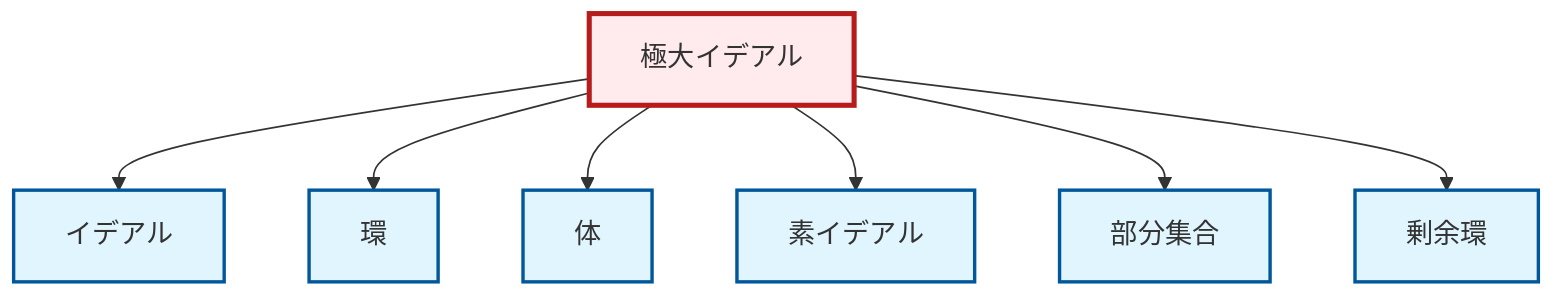 graph TD
    classDef definition fill:#e1f5fe,stroke:#01579b,stroke-width:2px
    classDef theorem fill:#f3e5f5,stroke:#4a148c,stroke-width:2px
    classDef axiom fill:#fff3e0,stroke:#e65100,stroke-width:2px
    classDef example fill:#e8f5e9,stroke:#1b5e20,stroke-width:2px
    classDef current fill:#ffebee,stroke:#b71c1c,stroke-width:3px
    def-maximal-ideal["極大イデアル"]:::definition
    def-quotient-ring["剰余環"]:::definition
    def-subset["部分集合"]:::definition
    def-field["体"]:::definition
    def-prime-ideal["素イデアル"]:::definition
    def-ideal["イデアル"]:::definition
    def-ring["環"]:::definition
    def-maximal-ideal --> def-ideal
    def-maximal-ideal --> def-ring
    def-maximal-ideal --> def-field
    def-maximal-ideal --> def-prime-ideal
    def-maximal-ideal --> def-subset
    def-maximal-ideal --> def-quotient-ring
    class def-maximal-ideal current